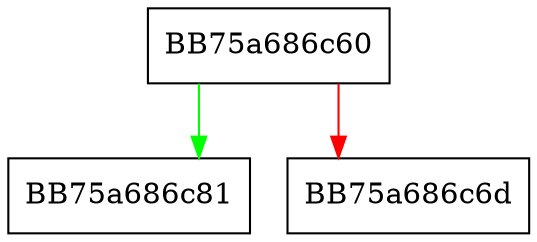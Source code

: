 digraph SetArg {
  node [shape="box"];
  graph [splines=ortho];
  BB75a686c60 -> BB75a686c81 [color="green"];
  BB75a686c60 -> BB75a686c6d [color="red"];
}